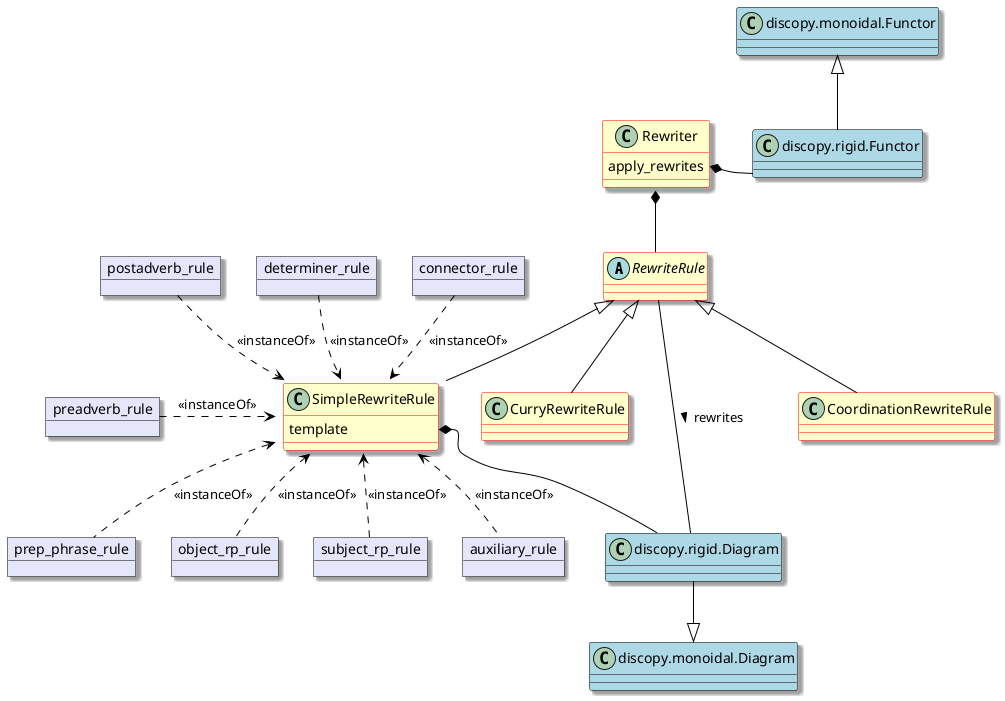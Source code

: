 @startuml

set namespaceseparator none
skinparam dpi 96
skinparam ArrowColor Black
skinparam shadowing true
skinparam class {
  backgroundColor Business
  borderColor Red
}
skinparam object {
  backgroundColor lavender
  borderColor black
}

abstract class RewriteRule {}
class SimpleRewriteRule {
    template
}
class CoordinationRewriteRule {}
class CurryRewriteRule {}
class Rewriter {
    apply_rewrites
}

class discopy.monoidal.Diagram #back:lightblue;line:black
class discopy.rigid.Diagram #back:lightblue;line:black
class discopy.rigid.Functor #back:lightblue;line:black
class discopy.monoidal.Functor #back:lightblue;line:black

object connector_rule
object determiner_rule
object postadverb_rule
object preadverb_rule
object auxiliary_rule
object prep_phrase_rule
object object_rp_rule
object subject_rp_rule

RewriteRule <|-- SimpleRewriteRule
RewriteRule <|-- CoordinationRewriteRule
RewriteRule <|-- CurryRewriteRule

Rewriter *-d- RewriteRule
SimpleRewriteRule::template *-- discopy.rigid.Diagram
Rewriter::apply_rewrites *-r- discopy.rigid.Functor
RewriteRule -- discopy.rigid.Diagram : > rewrites

SimpleRewriteRule <.u. connector_rule : <<instanceOf>>
SimpleRewriteRule <.u. determiner_rule : <<instanceOf>>
SimpleRewriteRule <.u. postadverb_rule : <<instanceOf>>
SimpleRewriteRule <.l. preadverb_rule : <<instanceOf>>
SimpleRewriteRule <.. auxiliary_rule : <<instanceOf>>
SimpleRewriteRule <.. prep_phrase_rule : <<instanceOf>>
SimpleRewriteRule <.. object_rp_rule : <<instanceOf>>
SimpleRewriteRule <.. subject_rp_rule : <<instanceOf>>

discopy.monoidal.Diagram <|-u- discopy.rigid.Diagram
discopy.monoidal.Functor <|-- discopy.rigid.Functor

@enduml
